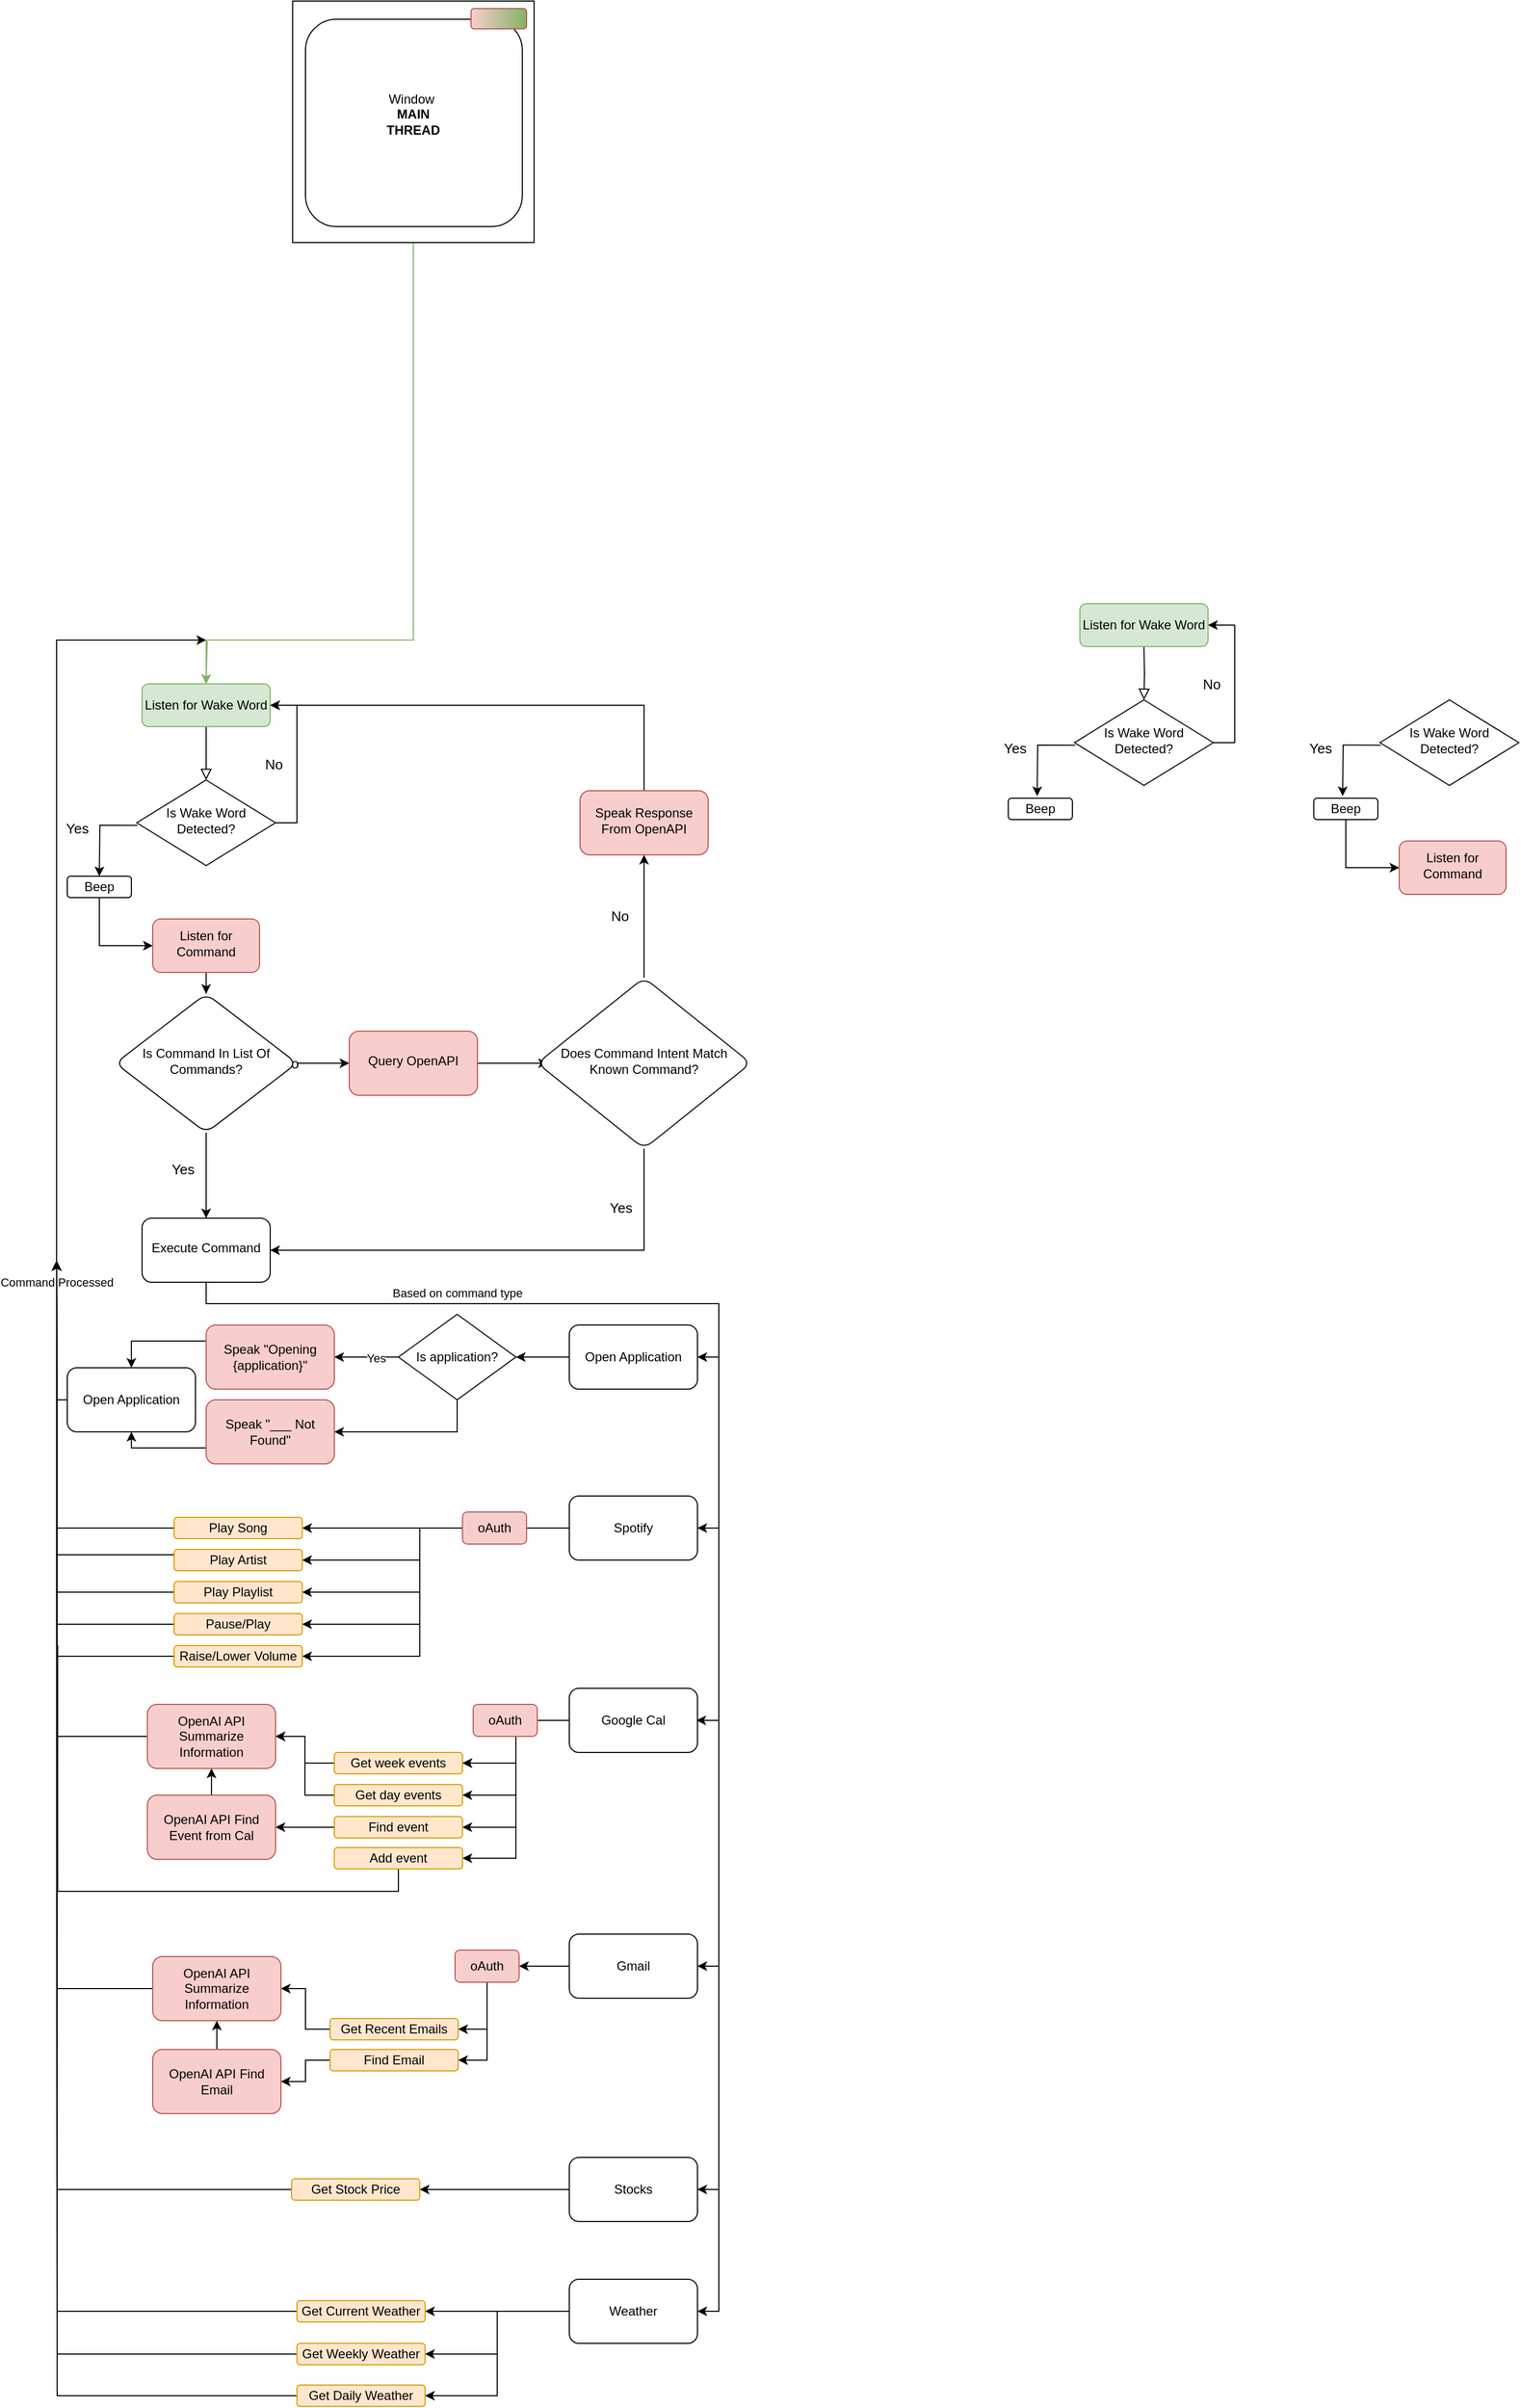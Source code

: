 <mxfile version="22.1.16" type="github">
  <diagram id="C5RBs43oDa-KdzZeNtuy" name="Page-1">
    <mxGraphModel dx="494" dy="1439" grid="0" gridSize="10" guides="1" tooltips="1" connect="1" arrows="1" fold="1" page="1" pageScale="1" pageWidth="827" pageHeight="1169" background="none" math="0" shadow="0">
      <root>
        <mxCell id="WIyWlLk6GJQsqaUBKTNV-0" />
        <mxCell id="WIyWlLk6GJQsqaUBKTNV-1" parent="WIyWlLk6GJQsqaUBKTNV-0" />
        <mxCell id="WIyWlLk6GJQsqaUBKTNV-2" value="" style="rounded=0;html=1;jettySize=auto;orthogonalLoop=1;fontSize=11;endArrow=block;endFill=0;endSize=8;strokeWidth=1;shadow=0;labelBackgroundColor=none;edgeStyle=orthogonalEdgeStyle;" parent="WIyWlLk6GJQsqaUBKTNV-1" source="WIyWlLk6GJQsqaUBKTNV-3" target="WIyWlLk6GJQsqaUBKTNV-6" edge="1">
          <mxGeometry relative="1" as="geometry" />
        </mxCell>
        <mxCell id="WIyWlLk6GJQsqaUBKTNV-3" value="Listen for Wake Word" style="rounded=1;whiteSpace=wrap;html=1;fontSize=12;glass=0;strokeWidth=1;shadow=0;fillColor=#d5e8d4;strokeColor=#82b366;" parent="WIyWlLk6GJQsqaUBKTNV-1" vertex="1">
          <mxGeometry x="160" y="80" width="120" height="40" as="geometry" />
        </mxCell>
        <mxCell id="TbSQzSQrd4Ol9W5OKiCd-27" style="edgeStyle=orthogonalEdgeStyle;rounded=0;orthogonalLoop=1;jettySize=auto;html=1;exitX=0.005;exitY=0.529;exitDx=0;exitDy=0;exitPerimeter=0;" parent="WIyWlLk6GJQsqaUBKTNV-1" source="WIyWlLk6GJQsqaUBKTNV-6" edge="1">
          <mxGeometry relative="1" as="geometry">
            <mxPoint x="110" y="230" as="sourcePoint" />
            <mxPoint x="120" y="260" as="targetPoint" />
          </mxGeometry>
        </mxCell>
        <mxCell id="TbSQzSQrd4Ol9W5OKiCd-28" value="Yes" style="edgeLabel;html=1;align=center;verticalAlign=middle;resizable=0;points=[];labelBackgroundColor=none;fontSize=13;" parent="TbSQzSQrd4Ol9W5OKiCd-27" vertex="1" connectable="0">
          <mxGeometry x="-0.116" y="1" relative="1" as="geometry">
            <mxPoint x="-23" y="1" as="offset" />
          </mxGeometry>
        </mxCell>
        <mxCell id="TbSQzSQrd4Ol9W5OKiCd-29" style="edgeStyle=orthogonalEdgeStyle;rounded=0;orthogonalLoop=1;jettySize=auto;html=1;exitX=1;exitY=0.5;exitDx=0;exitDy=0;entryX=1;entryY=0.5;entryDx=0;entryDy=0;" parent="WIyWlLk6GJQsqaUBKTNV-1" source="WIyWlLk6GJQsqaUBKTNV-6" target="WIyWlLk6GJQsqaUBKTNV-3" edge="1">
          <mxGeometry relative="1" as="geometry" />
        </mxCell>
        <mxCell id="TbSQzSQrd4Ol9W5OKiCd-30" value="No" style="edgeLabel;html=1;align=center;verticalAlign=middle;resizable=0;points=[];labelBackgroundColor=none;fontSize=13;" parent="TbSQzSQrd4Ol9W5OKiCd-29" vertex="1" connectable="0">
          <mxGeometry x="-0.133" y="2" relative="1" as="geometry">
            <mxPoint x="-20" y="-8" as="offset" />
          </mxGeometry>
        </mxCell>
        <mxCell id="WIyWlLk6GJQsqaUBKTNV-6" value="Is Wake Word Detected?" style="rhombus;whiteSpace=wrap;html=1;shadow=0;fontFamily=Helvetica;fontSize=12;align=center;strokeWidth=1;spacing=6;spacingTop=-4;" parent="WIyWlLk6GJQsqaUBKTNV-1" vertex="1">
          <mxGeometry x="155" y="170" width="130" height="80" as="geometry" />
        </mxCell>
        <mxCell id="TbSQzSQrd4Ol9W5OKiCd-5" value="" style="edgeStyle=orthogonalEdgeStyle;rounded=0;orthogonalLoop=1;jettySize=auto;html=1;" parent="WIyWlLk6GJQsqaUBKTNV-1" source="WIyWlLk6GJQsqaUBKTNV-10" target="TbSQzSQrd4Ol9W5OKiCd-4" edge="1">
          <mxGeometry relative="1" as="geometry" />
        </mxCell>
        <mxCell id="WIyWlLk6GJQsqaUBKTNV-10" value="Listen for Command" style="rectangle;rounded=1;whiteSpace=wrap;html=1;shadow=0;fontFamily=Helvetica;fontSize=12;align=center;strokeWidth=1;spacing=6;spacingTop=-4;fillColor=#f8cecc;strokeColor=#b85450;" parent="WIyWlLk6GJQsqaUBKTNV-1" vertex="1">
          <mxGeometry x="170" y="300" width="100" height="50" as="geometry" />
        </mxCell>
        <mxCell id="TbSQzSQrd4Ol9W5OKiCd-8" value="" style="edgeStyle=orthogonalEdgeStyle;rounded=0;orthogonalLoop=1;jettySize=auto;html=1;" parent="WIyWlLk6GJQsqaUBKTNV-1" source="TbSQzSQrd4Ol9W5OKiCd-4" target="TbSQzSQrd4Ol9W5OKiCd-7" edge="1">
          <mxGeometry relative="1" as="geometry" />
        </mxCell>
        <mxCell id="TbSQzSQrd4Ol9W5OKiCd-12" value="Yes" style="edgeLabel;html=1;align=center;verticalAlign=middle;resizable=0;points=[];labelBackgroundColor=none;fontSize=13;" parent="TbSQzSQrd4Ol9W5OKiCd-8" vertex="1" connectable="0">
          <mxGeometry x="0.143" y="-1" relative="1" as="geometry">
            <mxPoint x="-21" y="-12" as="offset" />
          </mxGeometry>
        </mxCell>
        <mxCell id="TbSQzSQrd4Ol9W5OKiCd-14" value="" style="edgeStyle=orthogonalEdgeStyle;rounded=0;orthogonalLoop=1;jettySize=auto;html=1;" parent="WIyWlLk6GJQsqaUBKTNV-1" source="TbSQzSQrd4Ol9W5OKiCd-4" target="TbSQzSQrd4Ol9W5OKiCd-13" edge="1">
          <mxGeometry relative="1" as="geometry" />
        </mxCell>
        <mxCell id="TbSQzSQrd4Ol9W5OKiCd-25" value="No" style="edgeLabel;html=1;align=center;verticalAlign=middle;resizable=0;points=[];labelBackgroundColor=none;fontSize=13;" parent="TbSQzSQrd4Ol9W5OKiCd-14" vertex="1" connectable="0">
          <mxGeometry x="-0.388" y="1" relative="1" as="geometry">
            <mxPoint x="-22" y="1" as="offset" />
          </mxGeometry>
        </mxCell>
        <mxCell id="TbSQzSQrd4Ol9W5OKiCd-4" value="Is Command In List Of Commands?" style="rhombus;whiteSpace=wrap;html=1;rounded=1;shadow=0;strokeWidth=1;spacing=6;spacingTop=-4;" parent="WIyWlLk6GJQsqaUBKTNV-1" vertex="1">
          <mxGeometry x="135" y="370" width="170" height="130" as="geometry" />
        </mxCell>
        <mxCell id="TbSQzSQrd4Ol9W5OKiCd-10" value="" style="edgeStyle=orthogonalEdgeStyle;rounded=0;orthogonalLoop=1;jettySize=auto;html=1;" parent="WIyWlLk6GJQsqaUBKTNV-1" edge="1">
          <mxGeometry relative="1" as="geometry">
            <mxPoint x="220" y="39.04" as="targetPoint" />
            <Array as="points">
              <mxPoint x="80" y="39.04" />
            </Array>
            <mxPoint x="80" y="785.04" as="sourcePoint" />
          </mxGeometry>
        </mxCell>
        <mxCell id="TbSQzSQrd4Ol9W5OKiCd-11" value="Command Processed" style="edgeLabel;html=1;align=center;verticalAlign=middle;resizable=0;points=[];" parent="TbSQzSQrd4Ol9W5OKiCd-10" vertex="1" connectable="0">
          <mxGeometry x="-0.053" y="-2" relative="1" as="geometry">
            <mxPoint x="-2" y="274" as="offset" />
          </mxGeometry>
        </mxCell>
        <mxCell id="Mapp8HOiHUZmDu9dyyTf-5" style="edgeStyle=orthogonalEdgeStyle;rounded=0;orthogonalLoop=1;jettySize=auto;html=1;entryX=1;entryY=0.5;entryDx=0;entryDy=0;" parent="WIyWlLk6GJQsqaUBKTNV-1" source="TbSQzSQrd4Ol9W5OKiCd-7" target="Mapp8HOiHUZmDu9dyyTf-4" edge="1">
          <mxGeometry relative="1" as="geometry">
            <Array as="points">
              <mxPoint x="220" y="660" />
              <mxPoint x="700" y="660" />
              <mxPoint x="700" y="710" />
            </Array>
          </mxGeometry>
        </mxCell>
        <mxCell id="Mapp8HOiHUZmDu9dyyTf-7" value="Based on command type" style="edgeLabel;html=1;align=center;verticalAlign=middle;resizable=0;points=[];" parent="Mapp8HOiHUZmDu9dyyTf-5" vertex="1" connectable="0">
          <mxGeometry x="-0.081" relative="1" as="geometry">
            <mxPoint x="-7" y="-10" as="offset" />
          </mxGeometry>
        </mxCell>
        <mxCell id="Mapp8HOiHUZmDu9dyyTf-26" style="edgeStyle=orthogonalEdgeStyle;rounded=0;orthogonalLoop=1;jettySize=auto;html=1;exitX=0.5;exitY=1;exitDx=0;exitDy=0;entryX=1;entryY=0.5;entryDx=0;entryDy=0;" parent="WIyWlLk6GJQsqaUBKTNV-1" source="TbSQzSQrd4Ol9W5OKiCd-7" target="Mapp8HOiHUZmDu9dyyTf-9" edge="1">
          <mxGeometry relative="1" as="geometry">
            <Array as="points">
              <mxPoint x="220" y="660" />
              <mxPoint x="700" y="660" />
              <mxPoint x="700" y="870" />
            </Array>
          </mxGeometry>
        </mxCell>
        <mxCell id="TbSQzSQrd4Ol9W5OKiCd-7" value="Execute Command" style="whiteSpace=wrap;html=1;rounded=1;shadow=0;strokeWidth=1;spacing=6;spacingTop=-4;" parent="WIyWlLk6GJQsqaUBKTNV-1" vertex="1">
          <mxGeometry x="160" y="580" width="120" height="60" as="geometry" />
        </mxCell>
        <mxCell id="TbSQzSQrd4Ol9W5OKiCd-16" value="" style="edgeStyle=orthogonalEdgeStyle;rounded=0;orthogonalLoop=1;jettySize=auto;html=1;" parent="WIyWlLk6GJQsqaUBKTNV-1" source="TbSQzSQrd4Ol9W5OKiCd-13" edge="1">
          <mxGeometry relative="1" as="geometry">
            <mxPoint x="540.0" y="435.0" as="targetPoint" />
          </mxGeometry>
        </mxCell>
        <mxCell id="TbSQzSQrd4Ol9W5OKiCd-13" value="Query OpenAPI" style="whiteSpace=wrap;html=1;rounded=1;shadow=0;strokeWidth=1;spacing=6;spacingTop=-4;fillColor=#f8cecc;strokeColor=#b85450;" parent="WIyWlLk6GJQsqaUBKTNV-1" vertex="1">
          <mxGeometry x="354" y="405" width="120" height="60" as="geometry" />
        </mxCell>
        <mxCell id="TbSQzSQrd4Ol9W5OKiCd-17" style="edgeStyle=orthogonalEdgeStyle;rounded=0;orthogonalLoop=1;jettySize=auto;html=1;entryX=1;entryY=0.5;entryDx=0;entryDy=0;exitX=0.5;exitY=1;exitDx=0;exitDy=0;" parent="WIyWlLk6GJQsqaUBKTNV-1" source="TbSQzSQrd4Ol9W5OKiCd-35" target="TbSQzSQrd4Ol9W5OKiCd-7" edge="1">
          <mxGeometry relative="1" as="geometry">
            <mxPoint x="599.966" y="465.0" as="sourcePoint" />
            <Array as="points">
              <mxPoint x="630" y="610" />
            </Array>
          </mxGeometry>
        </mxCell>
        <mxCell id="TbSQzSQrd4Ol9W5OKiCd-18" value="Yes" style="edgeLabel;html=1;align=center;verticalAlign=middle;resizable=0;points=[];labelBackgroundColor=none;fontSize=13;" parent="TbSQzSQrd4Ol9W5OKiCd-17" vertex="1" connectable="0">
          <mxGeometry x="-0.836" y="3" relative="1" as="geometry">
            <mxPoint x="-25" y="18" as="offset" />
          </mxGeometry>
        </mxCell>
        <mxCell id="TbSQzSQrd4Ol9W5OKiCd-32" value="" style="edgeStyle=orthogonalEdgeStyle;rounded=0;orthogonalLoop=1;jettySize=auto;html=1;exitX=0.5;exitY=0;exitDx=0;exitDy=0;" parent="WIyWlLk6GJQsqaUBKTNV-1" source="TbSQzSQrd4Ol9W5OKiCd-35" target="TbSQzSQrd4Ol9W5OKiCd-31" edge="1">
          <mxGeometry relative="1" as="geometry">
            <mxPoint x="600.0" y="405.0" as="sourcePoint" />
          </mxGeometry>
        </mxCell>
        <mxCell id="TbSQzSQrd4Ol9W5OKiCd-34" value="No" style="edgeLabel;html=1;align=center;verticalAlign=middle;resizable=0;points=[];labelBackgroundColor=none;fontSize=13;" parent="TbSQzSQrd4Ol9W5OKiCd-32" vertex="1" connectable="0">
          <mxGeometry x="0.029" y="1" relative="1" as="geometry">
            <mxPoint x="-22" y="1" as="offset" />
          </mxGeometry>
        </mxCell>
        <mxCell id="TbSQzSQrd4Ol9W5OKiCd-33" style="edgeStyle=orthogonalEdgeStyle;rounded=0;orthogonalLoop=1;jettySize=auto;html=1;exitX=0.5;exitY=0;exitDx=0;exitDy=0;entryX=1;entryY=0.5;entryDx=0;entryDy=0;" parent="WIyWlLk6GJQsqaUBKTNV-1" source="TbSQzSQrd4Ol9W5OKiCd-31" target="WIyWlLk6GJQsqaUBKTNV-3" edge="1">
          <mxGeometry relative="1" as="geometry" />
        </mxCell>
        <mxCell id="TbSQzSQrd4Ol9W5OKiCd-31" value="Speak Response From OpenAPI" style="whiteSpace=wrap;html=1;rounded=1;shadow=0;strokeWidth=1;spacing=6;spacingTop=-4;fillColor=#f8cecc;strokeColor=#b85450;" parent="WIyWlLk6GJQsqaUBKTNV-1" vertex="1">
          <mxGeometry x="570" y="180" width="120" height="60" as="geometry" />
        </mxCell>
        <mxCell id="TbSQzSQrd4Ol9W5OKiCd-35" value="Does Command Intent Match Known Command?" style="rhombus;whiteSpace=wrap;html=1;rounded=1;shadow=0;strokeWidth=1;spacing=6;spacingTop=-4;" parent="WIyWlLk6GJQsqaUBKTNV-1" vertex="1">
          <mxGeometry x="530" y="355" width="200" height="160" as="geometry" />
        </mxCell>
        <mxCell id="Mapp8HOiHUZmDu9dyyTf-3" style="edgeStyle=orthogonalEdgeStyle;rounded=0;orthogonalLoop=1;jettySize=auto;html=1;exitX=0.5;exitY=1;exitDx=0;exitDy=0;entryX=0;entryY=0.5;entryDx=0;entryDy=0;" parent="WIyWlLk6GJQsqaUBKTNV-1" source="Mapp8HOiHUZmDu9dyyTf-2" target="WIyWlLk6GJQsqaUBKTNV-10" edge="1">
          <mxGeometry relative="1" as="geometry" />
        </mxCell>
        <mxCell id="Mapp8HOiHUZmDu9dyyTf-2" value="Beep" style="rounded=1;whiteSpace=wrap;html=1;" parent="WIyWlLk6GJQsqaUBKTNV-1" vertex="1">
          <mxGeometry x="90" y="260" width="60" height="20" as="geometry" />
        </mxCell>
        <mxCell id="Mapp8HOiHUZmDu9dyyTf-10" style="edgeStyle=orthogonalEdgeStyle;rounded=0;orthogonalLoop=1;jettySize=auto;html=1;exitX=0;exitY=0.5;exitDx=0;exitDy=0;" parent="WIyWlLk6GJQsqaUBKTNV-1" source="Mapp8HOiHUZmDu9dyyTf-4" target="Mapp8HOiHUZmDu9dyyTf-11" edge="1">
          <mxGeometry relative="1" as="geometry">
            <mxPoint x="520" y="709.857" as="targetPoint" />
          </mxGeometry>
        </mxCell>
        <mxCell id="Mapp8HOiHUZmDu9dyyTf-4" value="Open Application" style="rounded=1;whiteSpace=wrap;html=1;" parent="WIyWlLk6GJQsqaUBKTNV-1" vertex="1">
          <mxGeometry x="560" y="680" width="120" height="60" as="geometry" />
        </mxCell>
        <mxCell id="Mapp8HOiHUZmDu9dyyTf-27" style="edgeStyle=orthogonalEdgeStyle;rounded=0;orthogonalLoop=1;jettySize=auto;html=1;exitX=0;exitY=0.5;exitDx=0;exitDy=0;" parent="WIyWlLk6GJQsqaUBKTNV-1" source="Mapp8HOiHUZmDu9dyyTf-9" target="Mapp8HOiHUZmDu9dyyTf-28" edge="1">
          <mxGeometry relative="1" as="geometry">
            <mxPoint x="520" y="869.857" as="targetPoint" />
          </mxGeometry>
        </mxCell>
        <mxCell id="Mapp8HOiHUZmDu9dyyTf-31" style="edgeStyle=orthogonalEdgeStyle;rounded=0;orthogonalLoop=1;jettySize=auto;html=1;exitX=0;exitY=0.5;exitDx=0;exitDy=0;" parent="WIyWlLk6GJQsqaUBKTNV-1" source="Mapp8HOiHUZmDu9dyyTf-9" target="Mapp8HOiHUZmDu9dyyTf-32" edge="1">
          <mxGeometry relative="1" as="geometry">
            <mxPoint x="530" y="1040" as="targetPoint" />
            <Array as="points">
              <mxPoint x="420" y="870" />
              <mxPoint x="420" y="900" />
            </Array>
          </mxGeometry>
        </mxCell>
        <mxCell id="Mapp8HOiHUZmDu9dyyTf-9" value="Spotify" style="rounded=1;whiteSpace=wrap;html=1;" parent="WIyWlLk6GJQsqaUBKTNV-1" vertex="1">
          <mxGeometry x="560" y="840" width="120" height="60" as="geometry" />
        </mxCell>
        <mxCell id="Mapp8HOiHUZmDu9dyyTf-13" style="edgeStyle=orthogonalEdgeStyle;rounded=0;orthogonalLoop=1;jettySize=auto;html=1;" parent="WIyWlLk6GJQsqaUBKTNV-1" source="Mapp8HOiHUZmDu9dyyTf-11" target="Mapp8HOiHUZmDu9dyyTf-14" edge="1">
          <mxGeometry relative="1" as="geometry">
            <mxPoint x="350" y="710" as="targetPoint" />
          </mxGeometry>
        </mxCell>
        <mxCell id="Mapp8HOiHUZmDu9dyyTf-15" value="Yes" style="edgeLabel;html=1;align=center;verticalAlign=middle;resizable=0;points=[];" parent="Mapp8HOiHUZmDu9dyyTf-13" vertex="1" connectable="0">
          <mxGeometry x="-0.281" y="1" relative="1" as="geometry">
            <mxPoint as="offset" />
          </mxGeometry>
        </mxCell>
        <mxCell id="Mapp8HOiHUZmDu9dyyTf-17" style="edgeStyle=orthogonalEdgeStyle;rounded=0;orthogonalLoop=1;jettySize=auto;html=1;exitX=0.5;exitY=1;exitDx=0;exitDy=0;" parent="WIyWlLk6GJQsqaUBKTNV-1" source="Mapp8HOiHUZmDu9dyyTf-11" target="Mapp8HOiHUZmDu9dyyTf-18" edge="1">
          <mxGeometry relative="1" as="geometry">
            <mxPoint x="340" y="770" as="targetPoint" />
          </mxGeometry>
        </mxCell>
        <mxCell id="Mapp8HOiHUZmDu9dyyTf-11" value="Is application?" style="rhombus;whiteSpace=wrap;html=1;" parent="WIyWlLk6GJQsqaUBKTNV-1" vertex="1">
          <mxGeometry x="400" y="670" width="110" height="80" as="geometry" />
        </mxCell>
        <mxCell id="Mapp8HOiHUZmDu9dyyTf-16" style="edgeStyle=orthogonalEdgeStyle;rounded=0;orthogonalLoop=1;jettySize=auto;html=1;exitX=0;exitY=0.25;exitDx=0;exitDy=0;entryX=0.5;entryY=0;entryDx=0;entryDy=0;" parent="WIyWlLk6GJQsqaUBKTNV-1" source="Mapp8HOiHUZmDu9dyyTf-14" target="Mapp8HOiHUZmDu9dyyTf-45" edge="1">
          <mxGeometry relative="1" as="geometry">
            <mxPoint x="80" y="610" as="targetPoint" />
            <Array as="points">
              <mxPoint x="150" y="695" />
            </Array>
          </mxGeometry>
        </mxCell>
        <mxCell id="Mapp8HOiHUZmDu9dyyTf-14" value="Speak &quot;Opening {application}&quot;" style="rounded=1;whiteSpace=wrap;html=1;fillColor=#f8cecc;strokeColor=#b85450;" parent="WIyWlLk6GJQsqaUBKTNV-1" vertex="1">
          <mxGeometry x="220" y="680" width="120" height="60" as="geometry" />
        </mxCell>
        <mxCell id="Mapp8HOiHUZmDu9dyyTf-19" style="edgeStyle=orthogonalEdgeStyle;rounded=0;orthogonalLoop=1;jettySize=auto;html=1;exitX=0;exitY=0.75;exitDx=0;exitDy=0;entryX=0.5;entryY=1;entryDx=0;entryDy=0;" parent="WIyWlLk6GJQsqaUBKTNV-1" source="Mapp8HOiHUZmDu9dyyTf-18" target="Mapp8HOiHUZmDu9dyyTf-45" edge="1">
          <mxGeometry relative="1" as="geometry">
            <mxPoint x="80" y="610" as="targetPoint" />
            <Array as="points">
              <mxPoint x="150" y="795" />
            </Array>
          </mxGeometry>
        </mxCell>
        <mxCell id="Mapp8HOiHUZmDu9dyyTf-18" value="Speak &quot;___ Not Found&quot;" style="rounded=1;whiteSpace=wrap;html=1;fillColor=#f8cecc;strokeColor=#b85450;" parent="WIyWlLk6GJQsqaUBKTNV-1" vertex="1">
          <mxGeometry x="220" y="750" width="120" height="60" as="geometry" />
        </mxCell>
        <mxCell id="Mapp8HOiHUZmDu9dyyTf-39" style="edgeStyle=orthogonalEdgeStyle;rounded=0;orthogonalLoop=1;jettySize=auto;html=1;exitX=0;exitY=0.5;exitDx=0;exitDy=0;" parent="WIyWlLk6GJQsqaUBKTNV-1" source="Mapp8HOiHUZmDu9dyyTf-28" edge="1">
          <mxGeometry relative="1" as="geometry">
            <mxPoint x="80" y="620" as="targetPoint" />
          </mxGeometry>
        </mxCell>
        <mxCell id="Mapp8HOiHUZmDu9dyyTf-28" value="Play Song" style="rounded=1;whiteSpace=wrap;html=1;fillColor=#ffe6cc;strokeColor=#d79b00;" parent="WIyWlLk6GJQsqaUBKTNV-1" vertex="1">
          <mxGeometry x="190" y="860" width="120" height="20" as="geometry" />
        </mxCell>
        <mxCell id="Mapp8HOiHUZmDu9dyyTf-40" style="edgeStyle=orthogonalEdgeStyle;rounded=0;orthogonalLoop=1;jettySize=auto;html=1;exitX=0;exitY=0.25;exitDx=0;exitDy=0;" parent="WIyWlLk6GJQsqaUBKTNV-1" source="Mapp8HOiHUZmDu9dyyTf-32" edge="1">
          <mxGeometry relative="1" as="geometry">
            <mxPoint x="80" y="620" as="targetPoint" />
          </mxGeometry>
        </mxCell>
        <mxCell id="Mapp8HOiHUZmDu9dyyTf-32" value="Play Artist" style="rounded=1;whiteSpace=wrap;html=1;fillColor=#ffe6cc;strokeColor=#d79b00;" parent="WIyWlLk6GJQsqaUBKTNV-1" vertex="1">
          <mxGeometry x="190" y="890" width="120" height="20" as="geometry" />
        </mxCell>
        <mxCell id="Mapp8HOiHUZmDu9dyyTf-33" style="edgeStyle=orthogonalEdgeStyle;rounded=0;orthogonalLoop=1;jettySize=auto;html=1;entryX=1;entryY=0.5;entryDx=0;entryDy=0;" parent="WIyWlLk6GJQsqaUBKTNV-1" target="Mapp8HOiHUZmDu9dyyTf-34" edge="1">
          <mxGeometry relative="1" as="geometry">
            <mxPoint x="520" y="920" as="targetPoint" />
            <mxPoint x="420" y="900" as="sourcePoint" />
            <Array as="points">
              <mxPoint x="420" y="900" />
              <mxPoint x="420" y="930" />
            </Array>
          </mxGeometry>
        </mxCell>
        <mxCell id="Mapp8HOiHUZmDu9dyyTf-41" style="edgeStyle=orthogonalEdgeStyle;rounded=0;orthogonalLoop=1;jettySize=auto;html=1;exitX=0;exitY=0.5;exitDx=0;exitDy=0;" parent="WIyWlLk6GJQsqaUBKTNV-1" source="Mapp8HOiHUZmDu9dyyTf-34" edge="1">
          <mxGeometry relative="1" as="geometry">
            <mxPoint x="80" y="620" as="targetPoint" />
          </mxGeometry>
        </mxCell>
        <mxCell id="Mapp8HOiHUZmDu9dyyTf-34" value="Play Playlist" style="rounded=1;whiteSpace=wrap;html=1;fillColor=#ffe6cc;strokeColor=#d79b00;" parent="WIyWlLk6GJQsqaUBKTNV-1" vertex="1">
          <mxGeometry x="190" y="920" width="120" height="20" as="geometry" />
        </mxCell>
        <mxCell id="Mapp8HOiHUZmDu9dyyTf-35" style="edgeStyle=orthogonalEdgeStyle;rounded=0;orthogonalLoop=1;jettySize=auto;html=1;entryX=1;entryY=0.5;entryDx=0;entryDy=0;" parent="WIyWlLk6GJQsqaUBKTNV-1" target="Mapp8HOiHUZmDu9dyyTf-36" edge="1">
          <mxGeometry relative="1" as="geometry">
            <mxPoint x="520" y="950" as="targetPoint" />
            <mxPoint x="420" y="930" as="sourcePoint" />
            <Array as="points">
              <mxPoint x="420" y="930" />
              <mxPoint x="420" y="960" />
            </Array>
          </mxGeometry>
        </mxCell>
        <mxCell id="Mapp8HOiHUZmDu9dyyTf-42" style="edgeStyle=orthogonalEdgeStyle;rounded=0;orthogonalLoop=1;jettySize=auto;html=1;exitX=0;exitY=0.5;exitDx=0;exitDy=0;" parent="WIyWlLk6GJQsqaUBKTNV-1" source="Mapp8HOiHUZmDu9dyyTf-36" edge="1">
          <mxGeometry relative="1" as="geometry">
            <mxPoint x="80" y="620" as="targetPoint" />
          </mxGeometry>
        </mxCell>
        <mxCell id="Mapp8HOiHUZmDu9dyyTf-36" value="Pause/Play" style="rounded=1;whiteSpace=wrap;html=1;fillColor=#ffe6cc;strokeColor=#d79b00;" parent="WIyWlLk6GJQsqaUBKTNV-1" vertex="1">
          <mxGeometry x="190" y="950" width="120" height="20" as="geometry" />
        </mxCell>
        <mxCell id="Mapp8HOiHUZmDu9dyyTf-37" style="edgeStyle=orthogonalEdgeStyle;rounded=0;orthogonalLoop=1;jettySize=auto;html=1;entryX=1;entryY=0.5;entryDx=0;entryDy=0;" parent="WIyWlLk6GJQsqaUBKTNV-1" target="Mapp8HOiHUZmDu9dyyTf-38" edge="1">
          <mxGeometry relative="1" as="geometry">
            <mxPoint x="520" y="980" as="targetPoint" />
            <mxPoint x="420" y="960" as="sourcePoint" />
            <Array as="points">
              <mxPoint x="420" y="960" />
              <mxPoint x="420" y="990" />
            </Array>
          </mxGeometry>
        </mxCell>
        <mxCell id="Mapp8HOiHUZmDu9dyyTf-43" style="edgeStyle=orthogonalEdgeStyle;rounded=0;orthogonalLoop=1;jettySize=auto;html=1;exitX=0;exitY=0.5;exitDx=0;exitDy=0;" parent="WIyWlLk6GJQsqaUBKTNV-1" source="Mapp8HOiHUZmDu9dyyTf-38" edge="1">
          <mxGeometry relative="1" as="geometry">
            <mxPoint x="80" y="620" as="targetPoint" />
          </mxGeometry>
        </mxCell>
        <mxCell id="Mapp8HOiHUZmDu9dyyTf-38" value="Raise/Lower Volume" style="rounded=1;whiteSpace=wrap;html=1;fillColor=#ffe6cc;strokeColor=#d79b00;" parent="WIyWlLk6GJQsqaUBKTNV-1" vertex="1">
          <mxGeometry x="190" y="980" width="120" height="20" as="geometry" />
        </mxCell>
        <mxCell id="Mapp8HOiHUZmDu9dyyTf-46" style="edgeStyle=orthogonalEdgeStyle;rounded=0;orthogonalLoop=1;jettySize=auto;html=1;exitX=0;exitY=0.5;exitDx=0;exitDy=0;" parent="WIyWlLk6GJQsqaUBKTNV-1" source="Mapp8HOiHUZmDu9dyyTf-45" edge="1">
          <mxGeometry relative="1" as="geometry">
            <mxPoint x="80" y="620" as="targetPoint" />
            <Array as="points">
              <mxPoint x="80" y="750" />
            </Array>
          </mxGeometry>
        </mxCell>
        <mxCell id="Mapp8HOiHUZmDu9dyyTf-45" value="Open Application" style="rounded=1;whiteSpace=wrap;html=1;" parent="WIyWlLk6GJQsqaUBKTNV-1" vertex="1">
          <mxGeometry x="90" y="720" width="120" height="60" as="geometry" />
        </mxCell>
        <mxCell id="Mapp8HOiHUZmDu9dyyTf-47" value="" style="endArrow=classic;html=1;rounded=0;entryX=0.5;entryY=0;entryDx=0;entryDy=0;fillColor=#d5e8d4;strokeColor=#82b366;" parent="WIyWlLk6GJQsqaUBKTNV-1" target="WIyWlLk6GJQsqaUBKTNV-3" edge="1">
          <mxGeometry width="50" height="50" relative="1" as="geometry">
            <mxPoint x="221" y="40" as="sourcePoint" />
            <mxPoint x="420" y="90" as="targetPoint" />
          </mxGeometry>
        </mxCell>
        <mxCell id="Mapp8HOiHUZmDu9dyyTf-72" style="edgeStyle=orthogonalEdgeStyle;rounded=0;orthogonalLoop=1;jettySize=auto;html=1;exitX=0;exitY=0.5;exitDx=0;exitDy=0;entryX=1;entryY=0.5;entryDx=0;entryDy=0;" parent="WIyWlLk6GJQsqaUBKTNV-1" source="Mapp8HOiHUZmDu9dyyTf-48" target="Mapp8HOiHUZmDu9dyyTf-58" edge="1">
          <mxGeometry relative="1" as="geometry" />
        </mxCell>
        <mxCell id="Mapp8HOiHUZmDu9dyyTf-85" style="edgeStyle=orthogonalEdgeStyle;rounded=0;orthogonalLoop=1;jettySize=auto;html=1;exitX=1;exitY=0.5;exitDx=0;exitDy=0;entryX=1;entryY=0.5;entryDx=0;entryDy=0;" parent="WIyWlLk6GJQsqaUBKTNV-1" source="Mapp8HOiHUZmDu9dyyTf-48" target="Mapp8HOiHUZmDu9dyyTf-82" edge="1">
          <mxGeometry relative="1" as="geometry" />
        </mxCell>
        <mxCell id="Mapp8HOiHUZmDu9dyyTf-48" value="Google Cal" style="rounded=1;whiteSpace=wrap;html=1;" parent="WIyWlLk6GJQsqaUBKTNV-1" vertex="1">
          <mxGeometry x="560" y="1020" width="120" height="60" as="geometry" />
        </mxCell>
        <mxCell id="Mapp8HOiHUZmDu9dyyTf-49" style="edgeStyle=orthogonalEdgeStyle;rounded=0;orthogonalLoop=1;jettySize=auto;html=1;exitX=1;exitY=0.5;exitDx=0;exitDy=0;" parent="WIyWlLk6GJQsqaUBKTNV-1" source="Mapp8HOiHUZmDu9dyyTf-9" edge="1">
          <mxGeometry relative="1" as="geometry">
            <mxPoint x="679" y="1050" as="targetPoint" />
            <Array as="points">
              <mxPoint x="700" y="870" />
              <mxPoint x="700" y="1050" />
              <mxPoint x="679" y="1050" />
            </Array>
          </mxGeometry>
        </mxCell>
        <mxCell id="Mapp8HOiHUZmDu9dyyTf-53" value="oAuth" style="rounded=1;whiteSpace=wrap;html=1;fillColor=#f8cecc;strokeColor=#b85450;" parent="WIyWlLk6GJQsqaUBKTNV-1" vertex="1">
          <mxGeometry x="460" y="855" width="60" height="30" as="geometry" />
        </mxCell>
        <mxCell id="Mapp8HOiHUZmDu9dyyTf-55" style="edgeStyle=orthogonalEdgeStyle;rounded=0;orthogonalLoop=1;jettySize=auto;html=1;exitX=0;exitY=0.5;exitDx=0;exitDy=0;entryX=1;entryY=0.5;entryDx=0;entryDy=0;" parent="WIyWlLk6GJQsqaUBKTNV-1" source="Mapp8HOiHUZmDu9dyyTf-65" target="Mapp8HOiHUZmDu9dyyTf-57" edge="1">
          <mxGeometry relative="1" as="geometry">
            <mxPoint x="520" y="1049.857" as="targetPoint" />
            <mxPoint x="560" y="1050" as="sourcePoint" />
            <Array as="points">
              <mxPoint x="510" y="1050" />
              <mxPoint x="510" y="1090" />
            </Array>
          </mxGeometry>
        </mxCell>
        <mxCell id="Mapp8HOiHUZmDu9dyyTf-56" style="edgeStyle=orthogonalEdgeStyle;rounded=0;orthogonalLoop=1;jettySize=auto;html=1;exitX=0;exitY=0.5;exitDx=0;exitDy=0;entryX=1;entryY=0.5;entryDx=0;entryDy=0;" parent="WIyWlLk6GJQsqaUBKTNV-1" source="Mapp8HOiHUZmDu9dyyTf-48" target="Mapp8HOiHUZmDu9dyyTf-57" edge="1">
          <mxGeometry relative="1" as="geometry">
            <mxPoint x="620" y="1260" as="targetPoint" />
            <mxPoint x="560" y="1090" as="sourcePoint" />
            <Array as="points" />
          </mxGeometry>
        </mxCell>
        <mxCell id="Mapp8HOiHUZmDu9dyyTf-68" style="edgeStyle=orthogonalEdgeStyle;rounded=0;orthogonalLoop=1;jettySize=auto;html=1;exitX=0;exitY=0.5;exitDx=0;exitDy=0;entryX=1;entryY=0.5;entryDx=0;entryDy=0;" parent="WIyWlLk6GJQsqaUBKTNV-1" source="Mapp8HOiHUZmDu9dyyTf-57" target="Mapp8HOiHUZmDu9dyyTf-71" edge="1">
          <mxGeometry relative="1" as="geometry">
            <mxPoint x="200" y="1080" as="targetPoint" />
          </mxGeometry>
        </mxCell>
        <mxCell id="Mapp8HOiHUZmDu9dyyTf-57" value="Get week events" style="rounded=1;whiteSpace=wrap;html=1;fillColor=#ffe6cc;strokeColor=#d79b00;" parent="WIyWlLk6GJQsqaUBKTNV-1" vertex="1">
          <mxGeometry x="340" y="1080" width="120" height="20" as="geometry" />
        </mxCell>
        <mxCell id="Mapp8HOiHUZmDu9dyyTf-73" style="edgeStyle=orthogonalEdgeStyle;rounded=0;orthogonalLoop=1;jettySize=auto;html=1;exitX=0;exitY=0.5;exitDx=0;exitDy=0;entryX=1;entryY=0.5;entryDx=0;entryDy=0;" parent="WIyWlLk6GJQsqaUBKTNV-1" source="Mapp8HOiHUZmDu9dyyTf-58" target="Mapp8HOiHUZmDu9dyyTf-71" edge="1">
          <mxGeometry relative="1" as="geometry" />
        </mxCell>
        <mxCell id="Mapp8HOiHUZmDu9dyyTf-58" value="Get day events" style="rounded=1;whiteSpace=wrap;html=1;fillColor=#ffe6cc;strokeColor=#d79b00;" parent="WIyWlLk6GJQsqaUBKTNV-1" vertex="1">
          <mxGeometry x="340" y="1110" width="120" height="20" as="geometry" />
        </mxCell>
        <mxCell id="Mapp8HOiHUZmDu9dyyTf-59" style="edgeStyle=orthogonalEdgeStyle;rounded=0;orthogonalLoop=1;jettySize=auto;html=1;entryX=1;entryY=0.5;entryDx=0;entryDy=0;exitX=0;exitY=0.5;exitDx=0;exitDy=0;" parent="WIyWlLk6GJQsqaUBKTNV-1" source="Mapp8HOiHUZmDu9dyyTf-48" target="Mapp8HOiHUZmDu9dyyTf-60" edge="1">
          <mxGeometry relative="1" as="geometry">
            <mxPoint x="610" y="1140" as="targetPoint" />
            <mxPoint x="510" y="1120" as="sourcePoint" />
            <Array as="points">
              <mxPoint x="510" y="1050" />
              <mxPoint x="510" y="1150" />
            </Array>
          </mxGeometry>
        </mxCell>
        <mxCell id="Mapp8HOiHUZmDu9dyyTf-76" style="edgeStyle=orthogonalEdgeStyle;rounded=0;orthogonalLoop=1;jettySize=auto;html=1;exitX=0;exitY=0.5;exitDx=0;exitDy=0;entryX=1;entryY=0.5;entryDx=0;entryDy=0;" parent="WIyWlLk6GJQsqaUBKTNV-1" source="Mapp8HOiHUZmDu9dyyTf-60" target="Mapp8HOiHUZmDu9dyyTf-75" edge="1">
          <mxGeometry relative="1" as="geometry" />
        </mxCell>
        <mxCell id="Mapp8HOiHUZmDu9dyyTf-60" value="Find event" style="rounded=1;whiteSpace=wrap;html=1;fillColor=#ffe6cc;strokeColor=#d79b00;" parent="WIyWlLk6GJQsqaUBKTNV-1" vertex="1">
          <mxGeometry x="340" y="1140" width="120" height="20" as="geometry" />
        </mxCell>
        <mxCell id="Mapp8HOiHUZmDu9dyyTf-61" style="edgeStyle=orthogonalEdgeStyle;rounded=0;orthogonalLoop=1;jettySize=auto;html=1;entryX=1;entryY=0.5;entryDx=0;entryDy=0;exitX=0;exitY=0.5;exitDx=0;exitDy=0;" parent="WIyWlLk6GJQsqaUBKTNV-1" source="Mapp8HOiHUZmDu9dyyTf-48" target="Mapp8HOiHUZmDu9dyyTf-62" edge="1">
          <mxGeometry relative="1" as="geometry">
            <mxPoint x="520" y="1130" as="targetPoint" />
            <mxPoint x="420" y="1110" as="sourcePoint" />
            <Array as="points">
              <mxPoint x="510" y="1050" />
              <mxPoint x="510" y="1179" />
            </Array>
          </mxGeometry>
        </mxCell>
        <mxCell id="Mapp8HOiHUZmDu9dyyTf-78" style="edgeStyle=orthogonalEdgeStyle;rounded=0;orthogonalLoop=1;jettySize=auto;html=1;exitX=0;exitY=0.5;exitDx=0;exitDy=0;" parent="WIyWlLk6GJQsqaUBKTNV-1" source="Mapp8HOiHUZmDu9dyyTf-62" edge="1">
          <mxGeometry relative="1" as="geometry">
            <mxPoint x="80" y="620" as="targetPoint" />
            <Array as="points">
              <mxPoint x="400" y="1179" />
              <mxPoint x="400" y="1210" />
              <mxPoint x="81" y="1210" />
              <mxPoint x="81" y="980" />
            </Array>
          </mxGeometry>
        </mxCell>
        <mxCell id="Mapp8HOiHUZmDu9dyyTf-62" value="Add event" style="rounded=1;whiteSpace=wrap;html=1;fillColor=#ffe6cc;strokeColor=#d79b00;" parent="WIyWlLk6GJQsqaUBKTNV-1" vertex="1">
          <mxGeometry x="340" y="1169" width="120" height="20" as="geometry" />
        </mxCell>
        <mxCell id="Mapp8HOiHUZmDu9dyyTf-65" value="oAuth" style="rounded=1;whiteSpace=wrap;html=1;fillColor=#f8cecc;strokeColor=#b85450;" parent="WIyWlLk6GJQsqaUBKTNV-1" vertex="1">
          <mxGeometry x="470" y="1035" width="60" height="30" as="geometry" />
        </mxCell>
        <mxCell id="Mapp8HOiHUZmDu9dyyTf-79" style="edgeStyle=orthogonalEdgeStyle;rounded=0;orthogonalLoop=1;jettySize=auto;html=1;exitX=0;exitY=0.5;exitDx=0;exitDy=0;" parent="WIyWlLk6GJQsqaUBKTNV-1" source="Mapp8HOiHUZmDu9dyyTf-71" edge="1">
          <mxGeometry relative="1" as="geometry">
            <mxPoint x="80" y="620" as="targetPoint" />
          </mxGeometry>
        </mxCell>
        <mxCell id="Mapp8HOiHUZmDu9dyyTf-71" value="OpenAI API Summarize Information" style="rounded=1;whiteSpace=wrap;html=1;fillColor=#f8cecc;strokeColor=#b85450;" parent="WIyWlLk6GJQsqaUBKTNV-1" vertex="1">
          <mxGeometry x="165" y="1035" width="120" height="60" as="geometry" />
        </mxCell>
        <mxCell id="Mapp8HOiHUZmDu9dyyTf-77" style="edgeStyle=orthogonalEdgeStyle;rounded=0;orthogonalLoop=1;jettySize=auto;html=1;entryX=0.5;entryY=1;entryDx=0;entryDy=0;" parent="WIyWlLk6GJQsqaUBKTNV-1" source="Mapp8HOiHUZmDu9dyyTf-75" target="Mapp8HOiHUZmDu9dyyTf-71" edge="1">
          <mxGeometry relative="1" as="geometry" />
        </mxCell>
        <mxCell id="Mapp8HOiHUZmDu9dyyTf-75" value="OpenAI API Find Event from Cal" style="rounded=1;whiteSpace=wrap;html=1;fillColor=#f8cecc;strokeColor=#b85450;" parent="WIyWlLk6GJQsqaUBKTNV-1" vertex="1">
          <mxGeometry x="165" y="1120" width="120" height="60" as="geometry" />
        </mxCell>
        <mxCell id="ubcLr_0Io1UZVVuC7L1k-4" style="edgeStyle=orthogonalEdgeStyle;rounded=0;orthogonalLoop=1;jettySize=auto;html=1;entryX=1;entryY=0.5;entryDx=0;entryDy=0;" parent="WIyWlLk6GJQsqaUBKTNV-1" source="Mapp8HOiHUZmDu9dyyTf-82" target="ubcLr_0Io1UZVVuC7L1k-3" edge="1">
          <mxGeometry relative="1" as="geometry" />
        </mxCell>
        <mxCell id="ubcLr_0Io1UZVVuC7L1k-23" style="edgeStyle=orthogonalEdgeStyle;rounded=0;orthogonalLoop=1;jettySize=auto;html=1;exitX=1;exitY=0.5;exitDx=0;exitDy=0;entryX=1;entryY=0.5;entryDx=0;entryDy=0;" parent="WIyWlLk6GJQsqaUBKTNV-1" source="Mapp8HOiHUZmDu9dyyTf-82" target="ubcLr_0Io1UZVVuC7L1k-22" edge="1">
          <mxGeometry relative="1" as="geometry" />
        </mxCell>
        <mxCell id="Mapp8HOiHUZmDu9dyyTf-82" value="Gmail" style="rounded=1;whiteSpace=wrap;html=1;" parent="WIyWlLk6GJQsqaUBKTNV-1" vertex="1">
          <mxGeometry x="560" y="1250" width="120" height="60" as="geometry" />
        </mxCell>
        <mxCell id="ubcLr_0Io1UZVVuC7L1k-8" style="edgeStyle=orthogonalEdgeStyle;rounded=0;orthogonalLoop=1;jettySize=auto;html=1;entryX=1;entryY=0.5;entryDx=0;entryDy=0;exitX=0.5;exitY=1;exitDx=0;exitDy=0;" parent="WIyWlLk6GJQsqaUBKTNV-1" source="ubcLr_0Io1UZVVuC7L1k-3" target="ubcLr_0Io1UZVVuC7L1k-6" edge="1">
          <mxGeometry relative="1" as="geometry">
            <mxPoint x="422" y="1317" as="targetPoint" />
            <Array as="points">
              <mxPoint x="483" y="1339" />
            </Array>
          </mxGeometry>
        </mxCell>
        <mxCell id="ubcLr_0Io1UZVVuC7L1k-14" style="edgeStyle=orthogonalEdgeStyle;rounded=0;orthogonalLoop=1;jettySize=auto;html=1;exitX=0.5;exitY=1;exitDx=0;exitDy=0;entryX=1;entryY=0.5;entryDx=0;entryDy=0;" parent="WIyWlLk6GJQsqaUBKTNV-1" source="ubcLr_0Io1UZVVuC7L1k-3" target="ubcLr_0Io1UZVVuC7L1k-7" edge="1">
          <mxGeometry relative="1" as="geometry" />
        </mxCell>
        <mxCell id="ubcLr_0Io1UZVVuC7L1k-3" value="oAuth" style="rounded=1;whiteSpace=wrap;html=1;fillColor=#f8cecc;strokeColor=#b85450;" parent="WIyWlLk6GJQsqaUBKTNV-1" vertex="1">
          <mxGeometry x="453" y="1265" width="60" height="30" as="geometry" />
        </mxCell>
        <mxCell id="ubcLr_0Io1UZVVuC7L1k-20" style="edgeStyle=orthogonalEdgeStyle;rounded=0;orthogonalLoop=1;jettySize=auto;html=1;exitX=0;exitY=0.5;exitDx=0;exitDy=0;entryX=1;entryY=0.5;entryDx=0;entryDy=0;" parent="WIyWlLk6GJQsqaUBKTNV-1" source="ubcLr_0Io1UZVVuC7L1k-6" target="ubcLr_0Io1UZVVuC7L1k-18" edge="1">
          <mxGeometry relative="1" as="geometry" />
        </mxCell>
        <mxCell id="ubcLr_0Io1UZVVuC7L1k-6" value="Get Recent Emails" style="rounded=1;whiteSpace=wrap;html=1;fillColor=#ffe6cc;strokeColor=#d79b00;" parent="WIyWlLk6GJQsqaUBKTNV-1" vertex="1">
          <mxGeometry x="336" y="1329" width="120" height="20" as="geometry" />
        </mxCell>
        <mxCell id="ubcLr_0Io1UZVVuC7L1k-17" style="edgeStyle=orthogonalEdgeStyle;rounded=0;orthogonalLoop=1;jettySize=auto;html=1;exitX=0;exitY=0.5;exitDx=0;exitDy=0;entryX=1;entryY=0.5;entryDx=0;entryDy=0;" parent="WIyWlLk6GJQsqaUBKTNV-1" source="ubcLr_0Io1UZVVuC7L1k-7" target="ubcLr_0Io1UZVVuC7L1k-16" edge="1">
          <mxGeometry relative="1" as="geometry" />
        </mxCell>
        <mxCell id="ubcLr_0Io1UZVVuC7L1k-7" value="Find Email" style="rounded=1;whiteSpace=wrap;html=1;fillColor=#ffe6cc;strokeColor=#d79b00;" parent="WIyWlLk6GJQsqaUBKTNV-1" vertex="1">
          <mxGeometry x="336" y="1358" width="120" height="20" as="geometry" />
        </mxCell>
        <mxCell id="ubcLr_0Io1UZVVuC7L1k-19" style="edgeStyle=orthogonalEdgeStyle;rounded=0;orthogonalLoop=1;jettySize=auto;html=1;exitX=0.5;exitY=0;exitDx=0;exitDy=0;entryX=0.5;entryY=1;entryDx=0;entryDy=0;" parent="WIyWlLk6GJQsqaUBKTNV-1" source="ubcLr_0Io1UZVVuC7L1k-16" target="ubcLr_0Io1UZVVuC7L1k-18" edge="1">
          <mxGeometry relative="1" as="geometry" />
        </mxCell>
        <mxCell id="ubcLr_0Io1UZVVuC7L1k-16" value="OpenAI API Find Email" style="rounded=1;whiteSpace=wrap;html=1;fillColor=#f8cecc;strokeColor=#b85450;" parent="WIyWlLk6GJQsqaUBKTNV-1" vertex="1">
          <mxGeometry x="170" y="1358" width="120" height="60" as="geometry" />
        </mxCell>
        <mxCell id="ubcLr_0Io1UZVVuC7L1k-21" style="edgeStyle=orthogonalEdgeStyle;rounded=0;orthogonalLoop=1;jettySize=auto;html=1;exitX=0;exitY=0.5;exitDx=0;exitDy=0;" parent="WIyWlLk6GJQsqaUBKTNV-1" source="ubcLr_0Io1UZVVuC7L1k-18" edge="1">
          <mxGeometry relative="1" as="geometry">
            <mxPoint x="80" y="620" as="targetPoint" />
          </mxGeometry>
        </mxCell>
        <mxCell id="ubcLr_0Io1UZVVuC7L1k-18" value="OpenAI API Summarize Information" style="rounded=1;whiteSpace=wrap;html=1;fillColor=#f8cecc;strokeColor=#b85450;" parent="WIyWlLk6GJQsqaUBKTNV-1" vertex="1">
          <mxGeometry x="170" y="1271" width="120" height="60" as="geometry" />
        </mxCell>
        <mxCell id="ubcLr_0Io1UZVVuC7L1k-24" style="edgeStyle=orthogonalEdgeStyle;rounded=0;orthogonalLoop=1;jettySize=auto;html=1;exitX=0;exitY=0.5;exitDx=0;exitDy=0;entryX=1;entryY=0.5;entryDx=0;entryDy=0;" parent="WIyWlLk6GJQsqaUBKTNV-1" source="ubcLr_0Io1UZVVuC7L1k-22" target="ubcLr_0Io1UZVVuC7L1k-25" edge="1">
          <mxGeometry relative="1" as="geometry">
            <mxPoint x="426.667" y="1489.259" as="targetPoint" />
          </mxGeometry>
        </mxCell>
        <mxCell id="ubcLr_0Io1UZVVuC7L1k-28" style="edgeStyle=orthogonalEdgeStyle;rounded=0;orthogonalLoop=1;jettySize=auto;html=1;exitX=1;exitY=0.5;exitDx=0;exitDy=0;entryX=1;entryY=0.5;entryDx=0;entryDy=0;" parent="WIyWlLk6GJQsqaUBKTNV-1" source="ubcLr_0Io1UZVVuC7L1k-22" target="ubcLr_0Io1UZVVuC7L1k-27" edge="1">
          <mxGeometry relative="1" as="geometry" />
        </mxCell>
        <mxCell id="ubcLr_0Io1UZVVuC7L1k-22" value="Stocks" style="rounded=1;whiteSpace=wrap;html=1;" parent="WIyWlLk6GJQsqaUBKTNV-1" vertex="1">
          <mxGeometry x="560" y="1459" width="120" height="60" as="geometry" />
        </mxCell>
        <mxCell id="ubcLr_0Io1UZVVuC7L1k-26" style="edgeStyle=orthogonalEdgeStyle;rounded=0;orthogonalLoop=1;jettySize=auto;html=1;exitX=0;exitY=0.5;exitDx=0;exitDy=0;" parent="WIyWlLk6GJQsqaUBKTNV-1" source="ubcLr_0Io1UZVVuC7L1k-25" edge="1">
          <mxGeometry relative="1" as="geometry">
            <mxPoint x="80" y="620" as="targetPoint" />
          </mxGeometry>
        </mxCell>
        <mxCell id="ubcLr_0Io1UZVVuC7L1k-25" value="Get Stock Price" style="rounded=1;whiteSpace=wrap;html=1;fillColor=#ffe6cc;strokeColor=#d79b00;" parent="WIyWlLk6GJQsqaUBKTNV-1" vertex="1">
          <mxGeometry x="300" y="1479" width="120" height="20" as="geometry" />
        </mxCell>
        <mxCell id="ubcLr_0Io1UZVVuC7L1k-33" style="edgeStyle=orthogonalEdgeStyle;rounded=0;orthogonalLoop=1;jettySize=auto;html=1;exitX=0;exitY=0.5;exitDx=0;exitDy=0;entryX=1;entryY=0.5;entryDx=0;entryDy=0;" parent="WIyWlLk6GJQsqaUBKTNV-1" source="ubcLr_0Io1UZVVuC7L1k-27" target="ubcLr_0Io1UZVVuC7L1k-29" edge="1">
          <mxGeometry relative="1" as="geometry" />
        </mxCell>
        <mxCell id="ubcLr_0Io1UZVVuC7L1k-34" style="edgeStyle=orthogonalEdgeStyle;rounded=0;orthogonalLoop=1;jettySize=auto;html=1;exitX=0;exitY=0.5;exitDx=0;exitDy=0;entryX=1;entryY=0.5;entryDx=0;entryDy=0;" parent="WIyWlLk6GJQsqaUBKTNV-1" source="ubcLr_0Io1UZVVuC7L1k-27" target="ubcLr_0Io1UZVVuC7L1k-31" edge="1">
          <mxGeometry relative="1" as="geometry" />
        </mxCell>
        <mxCell id="ubcLr_0Io1UZVVuC7L1k-35" style="edgeStyle=orthogonalEdgeStyle;rounded=0;orthogonalLoop=1;jettySize=auto;html=1;exitX=0;exitY=0.5;exitDx=0;exitDy=0;entryX=1;entryY=0.5;entryDx=0;entryDy=0;" parent="WIyWlLk6GJQsqaUBKTNV-1" source="ubcLr_0Io1UZVVuC7L1k-27" target="ubcLr_0Io1UZVVuC7L1k-32" edge="1">
          <mxGeometry relative="1" as="geometry" />
        </mxCell>
        <mxCell id="ubcLr_0Io1UZVVuC7L1k-27" value="Weather" style="rounded=1;whiteSpace=wrap;html=1;" parent="WIyWlLk6GJQsqaUBKTNV-1" vertex="1">
          <mxGeometry x="560" y="1573" width="120" height="60" as="geometry" />
        </mxCell>
        <mxCell id="ubcLr_0Io1UZVVuC7L1k-38" style="edgeStyle=orthogonalEdgeStyle;rounded=0;orthogonalLoop=1;jettySize=auto;html=1;exitX=0;exitY=0.5;exitDx=0;exitDy=0;" parent="WIyWlLk6GJQsqaUBKTNV-1" source="ubcLr_0Io1UZVVuC7L1k-29" edge="1">
          <mxGeometry relative="1" as="geometry">
            <mxPoint x="80" y="620" as="targetPoint" />
          </mxGeometry>
        </mxCell>
        <mxCell id="ubcLr_0Io1UZVVuC7L1k-29" value="Get Current Weather" style="rounded=1;whiteSpace=wrap;html=1;fillColor=#ffe6cc;strokeColor=#d79b00;" parent="WIyWlLk6GJQsqaUBKTNV-1" vertex="1">
          <mxGeometry x="305" y="1593" width="120" height="20" as="geometry" />
        </mxCell>
        <mxCell id="ubcLr_0Io1UZVVuC7L1k-37" style="edgeStyle=orthogonalEdgeStyle;rounded=0;orthogonalLoop=1;jettySize=auto;html=1;exitX=0;exitY=0.5;exitDx=0;exitDy=0;" parent="WIyWlLk6GJQsqaUBKTNV-1" source="ubcLr_0Io1UZVVuC7L1k-31" edge="1">
          <mxGeometry relative="1" as="geometry">
            <mxPoint x="80" y="620" as="targetPoint" />
          </mxGeometry>
        </mxCell>
        <mxCell id="ubcLr_0Io1UZVVuC7L1k-31" value="Get Weekly Weather" style="rounded=1;whiteSpace=wrap;html=1;fillColor=#ffe6cc;strokeColor=#d79b00;" parent="WIyWlLk6GJQsqaUBKTNV-1" vertex="1">
          <mxGeometry x="305" y="1633" width="120" height="20" as="geometry" />
        </mxCell>
        <mxCell id="ubcLr_0Io1UZVVuC7L1k-36" style="edgeStyle=orthogonalEdgeStyle;rounded=0;orthogonalLoop=1;jettySize=auto;html=1;exitX=0;exitY=0.5;exitDx=0;exitDy=0;" parent="WIyWlLk6GJQsqaUBKTNV-1" source="ubcLr_0Io1UZVVuC7L1k-32" edge="1">
          <mxGeometry relative="1" as="geometry">
            <mxPoint x="80" y="620" as="targetPoint" />
          </mxGeometry>
        </mxCell>
        <mxCell id="ubcLr_0Io1UZVVuC7L1k-32" value="Get Daily Weather" style="rounded=1;whiteSpace=wrap;html=1;fillColor=#ffe6cc;strokeColor=#d79b00;" parent="WIyWlLk6GJQsqaUBKTNV-1" vertex="1">
          <mxGeometry x="305" y="1672" width="120" height="20" as="geometry" />
        </mxCell>
        <mxCell id="-SshAuvCPc99xHcLd2gU-1" style="edgeStyle=orthogonalEdgeStyle;rounded=0;orthogonalLoop=1;jettySize=auto;html=1;exitX=0.5;exitY=1;exitDx=0;exitDy=0;entryX=0.5;entryY=0;entryDx=0;entryDy=0;fillColor=#d5e8d4;strokeColor=#82B366;" parent="WIyWlLk6GJQsqaUBKTNV-1" source="-SshAuvCPc99xHcLd2gU-0" target="WIyWlLk6GJQsqaUBKTNV-3" edge="1">
          <mxGeometry relative="1" as="geometry">
            <Array as="points">
              <mxPoint x="414" y="39" />
              <mxPoint x="220" y="39" />
            </Array>
          </mxGeometry>
        </mxCell>
        <mxCell id="-SshAuvCPc99xHcLd2gU-0" value="" style="whiteSpace=wrap;html=1;aspect=fixed;" parent="WIyWlLk6GJQsqaUBKTNV-1" vertex="1">
          <mxGeometry x="301" y="-559" width="226" height="226" as="geometry" />
        </mxCell>
        <mxCell id="-SshAuvCPc99xHcLd2gU-3" value="" style="rounded=1;whiteSpace=wrap;html=1;" parent="WIyWlLk6GJQsqaUBKTNV-1" vertex="1">
          <mxGeometry x="313" y="-542" width="203" height="194" as="geometry" />
        </mxCell>
        <mxCell id="-SshAuvCPc99xHcLd2gU-2" value="Window&amp;nbsp;&lt;br style=&quot;border-color: var(--border-color);&quot;&gt;&lt;b style=&quot;border-color: var(--border-color);&quot;&gt;MAIN THREAD&lt;/b&gt;" style="text;html=1;strokeColor=none;fillColor=none;align=center;verticalAlign=middle;whiteSpace=wrap;rounded=0;" parent="WIyWlLk6GJQsqaUBKTNV-1" vertex="1">
          <mxGeometry x="384" y="-468" width="60" height="30" as="geometry" />
        </mxCell>
        <mxCell id="-SshAuvCPc99xHcLd2gU-4" value="" style="rounded=1;whiteSpace=wrap;html=1;fillColor=#f8cecc;strokeColor=#b85450;gradientDirection=east;gradientColor=#82B366;" parent="WIyWlLk6GJQsqaUBKTNV-1" vertex="1">
          <mxGeometry x="468" y="-552" width="52" height="19" as="geometry" />
        </mxCell>
        <mxCell id="Y2lon6NqJbux86GRds8d-14" value="" style="rounded=0;html=1;jettySize=auto;orthogonalLoop=1;fontSize=11;endArrow=block;endFill=0;endSize=8;strokeWidth=1;shadow=0;labelBackgroundColor=none;edgeStyle=orthogonalEdgeStyle;" edge="1" parent="WIyWlLk6GJQsqaUBKTNV-1" target="Y2lon6NqJbux86GRds8d-19">
          <mxGeometry relative="1" as="geometry">
            <mxPoint x="1098" y="45" as="sourcePoint" />
          </mxGeometry>
        </mxCell>
        <mxCell id="Y2lon6NqJbux86GRds8d-15" style="edgeStyle=orthogonalEdgeStyle;rounded=0;orthogonalLoop=1;jettySize=auto;html=1;exitX=0.005;exitY=0.529;exitDx=0;exitDy=0;exitPerimeter=0;" edge="1" parent="WIyWlLk6GJQsqaUBKTNV-1" source="Y2lon6NqJbux86GRds8d-19">
          <mxGeometry relative="1" as="geometry">
            <mxPoint x="988" y="155" as="sourcePoint" />
            <mxPoint x="998" y="185" as="targetPoint" />
          </mxGeometry>
        </mxCell>
        <mxCell id="Y2lon6NqJbux86GRds8d-16" value="Yes" style="edgeLabel;html=1;align=center;verticalAlign=middle;resizable=0;points=[];labelBackgroundColor=none;fontSize=13;" vertex="1" connectable="0" parent="Y2lon6NqJbux86GRds8d-15">
          <mxGeometry x="-0.116" y="1" relative="1" as="geometry">
            <mxPoint x="-23" y="1" as="offset" />
          </mxGeometry>
        </mxCell>
        <mxCell id="Y2lon6NqJbux86GRds8d-17" style="edgeStyle=orthogonalEdgeStyle;rounded=0;orthogonalLoop=1;jettySize=auto;html=1;exitX=1;exitY=0.5;exitDx=0;exitDy=0;entryX=1;entryY=0.5;entryDx=0;entryDy=0;" edge="1" parent="WIyWlLk6GJQsqaUBKTNV-1" source="Y2lon6NqJbux86GRds8d-19" target="Y2lon6NqJbux86GRds8d-20">
          <mxGeometry relative="1" as="geometry">
            <mxPoint x="1158" y="25" as="targetPoint" />
          </mxGeometry>
        </mxCell>
        <mxCell id="Y2lon6NqJbux86GRds8d-18" value="No" style="edgeLabel;html=1;align=center;verticalAlign=middle;resizable=0;points=[];labelBackgroundColor=none;fontSize=13;" vertex="1" connectable="0" parent="Y2lon6NqJbux86GRds8d-17">
          <mxGeometry x="-0.133" y="2" relative="1" as="geometry">
            <mxPoint x="-20" y="-8" as="offset" />
          </mxGeometry>
        </mxCell>
        <mxCell id="Y2lon6NqJbux86GRds8d-19" value="Is Wake Word Detected?" style="rhombus;whiteSpace=wrap;html=1;shadow=0;fontFamily=Helvetica;fontSize=12;align=center;strokeWidth=1;spacing=6;spacingTop=-4;" vertex="1" parent="WIyWlLk6GJQsqaUBKTNV-1">
          <mxGeometry x="1033" y="95" width="130" height="80" as="geometry" />
        </mxCell>
        <mxCell id="Y2lon6NqJbux86GRds8d-20" value="Listen for Wake Word" style="rounded=1;whiteSpace=wrap;html=1;fontSize=12;glass=0;strokeWidth=1;shadow=0;fillColor=#d5e8d4;strokeColor=#82b366;" vertex="1" parent="WIyWlLk6GJQsqaUBKTNV-1">
          <mxGeometry x="1038" y="5" width="120" height="40" as="geometry" />
        </mxCell>
        <mxCell id="Y2lon6NqJbux86GRds8d-23" value="Beep" style="rounded=1;whiteSpace=wrap;html=1;" vertex="1" parent="WIyWlLk6GJQsqaUBKTNV-1">
          <mxGeometry x="971" y="187" width="60" height="20" as="geometry" />
        </mxCell>
        <mxCell id="Y2lon6NqJbux86GRds8d-25" style="edgeStyle=orthogonalEdgeStyle;rounded=0;orthogonalLoop=1;jettySize=auto;html=1;exitX=0.005;exitY=0.529;exitDx=0;exitDy=0;exitPerimeter=0;" edge="1" parent="WIyWlLk6GJQsqaUBKTNV-1" source="Y2lon6NqJbux86GRds8d-29">
          <mxGeometry relative="1" as="geometry">
            <mxPoint x="1274" y="155" as="sourcePoint" />
            <mxPoint x="1284" y="185" as="targetPoint" />
          </mxGeometry>
        </mxCell>
        <mxCell id="Y2lon6NqJbux86GRds8d-26" value="Yes" style="edgeLabel;html=1;align=center;verticalAlign=middle;resizable=0;points=[];labelBackgroundColor=none;fontSize=13;" vertex="1" connectable="0" parent="Y2lon6NqJbux86GRds8d-25">
          <mxGeometry x="-0.116" y="1" relative="1" as="geometry">
            <mxPoint x="-23" y="1" as="offset" />
          </mxGeometry>
        </mxCell>
        <mxCell id="Y2lon6NqJbux86GRds8d-29" value="Is Wake Word Detected?" style="rhombus;whiteSpace=wrap;html=1;shadow=0;fontFamily=Helvetica;fontSize=12;align=center;strokeWidth=1;spacing=6;spacingTop=-4;" vertex="1" parent="WIyWlLk6GJQsqaUBKTNV-1">
          <mxGeometry x="1319" y="95" width="130" height="80" as="geometry" />
        </mxCell>
        <mxCell id="Y2lon6NqJbux86GRds8d-31" value="Listen for Command" style="rectangle;rounded=1;whiteSpace=wrap;html=1;shadow=0;fontFamily=Helvetica;fontSize=12;align=center;strokeWidth=1;spacing=6;spacingTop=-4;fillColor=#f8cecc;strokeColor=#b85450;" vertex="1" parent="WIyWlLk6GJQsqaUBKTNV-1">
          <mxGeometry x="1337" y="227" width="100" height="50" as="geometry" />
        </mxCell>
        <mxCell id="Y2lon6NqJbux86GRds8d-32" style="edgeStyle=orthogonalEdgeStyle;rounded=0;orthogonalLoop=1;jettySize=auto;html=1;exitX=0.5;exitY=1;exitDx=0;exitDy=0;entryX=0;entryY=0.5;entryDx=0;entryDy=0;" edge="1" parent="WIyWlLk6GJQsqaUBKTNV-1" source="Y2lon6NqJbux86GRds8d-33" target="Y2lon6NqJbux86GRds8d-31">
          <mxGeometry relative="1" as="geometry" />
        </mxCell>
        <mxCell id="Y2lon6NqJbux86GRds8d-33" value="Beep" style="rounded=1;whiteSpace=wrap;html=1;" vertex="1" parent="WIyWlLk6GJQsqaUBKTNV-1">
          <mxGeometry x="1257" y="187" width="60" height="20" as="geometry" />
        </mxCell>
      </root>
    </mxGraphModel>
  </diagram>
</mxfile>
